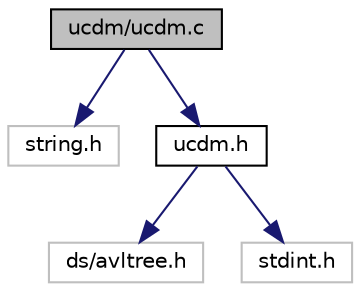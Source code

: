 digraph "ucdm/ucdm.c"
{
 // INTERACTIVE_SVG=YES
 // LATEX_PDF_SIZE
  bgcolor="transparent";
  edge [fontname="Helvetica",fontsize="10",labelfontname="Helvetica",labelfontsize="10"];
  node [fontname="Helvetica",fontsize="10",shape=record];
  Node1 [label="ucdm/ucdm.c",height=0.2,width=0.4,color="black", fillcolor="grey75", style="filled", fontcolor="black",tooltip="Implementation the Unified Configuration and Data Manager."];
  Node1 -> Node2 [color="midnightblue",fontsize="10",style="solid",fontname="Helvetica"];
  Node2 [label="string.h",height=0.2,width=0.4,color="grey75",tooltip=" "];
  Node1 -> Node3 [color="midnightblue",fontsize="10",style="solid",fontname="Helvetica"];
  Node3 [label="ucdm.h",height=0.2,width=0.4,color="black",URL="$ucdm_8h.html",tooltip="Interface and usage of the Unified Configuration and Data Manager."];
  Node3 -> Node4 [color="midnightblue",fontsize="10",style="solid",fontname="Helvetica"];
  Node4 [label="ds/avltree.h",height=0.2,width=0.4,color="grey75",tooltip=" "];
  Node3 -> Node5 [color="midnightblue",fontsize="10",style="solid",fontname="Helvetica"];
  Node5 [label="stdint.h",height=0.2,width=0.4,color="grey75",tooltip=" "];
}
